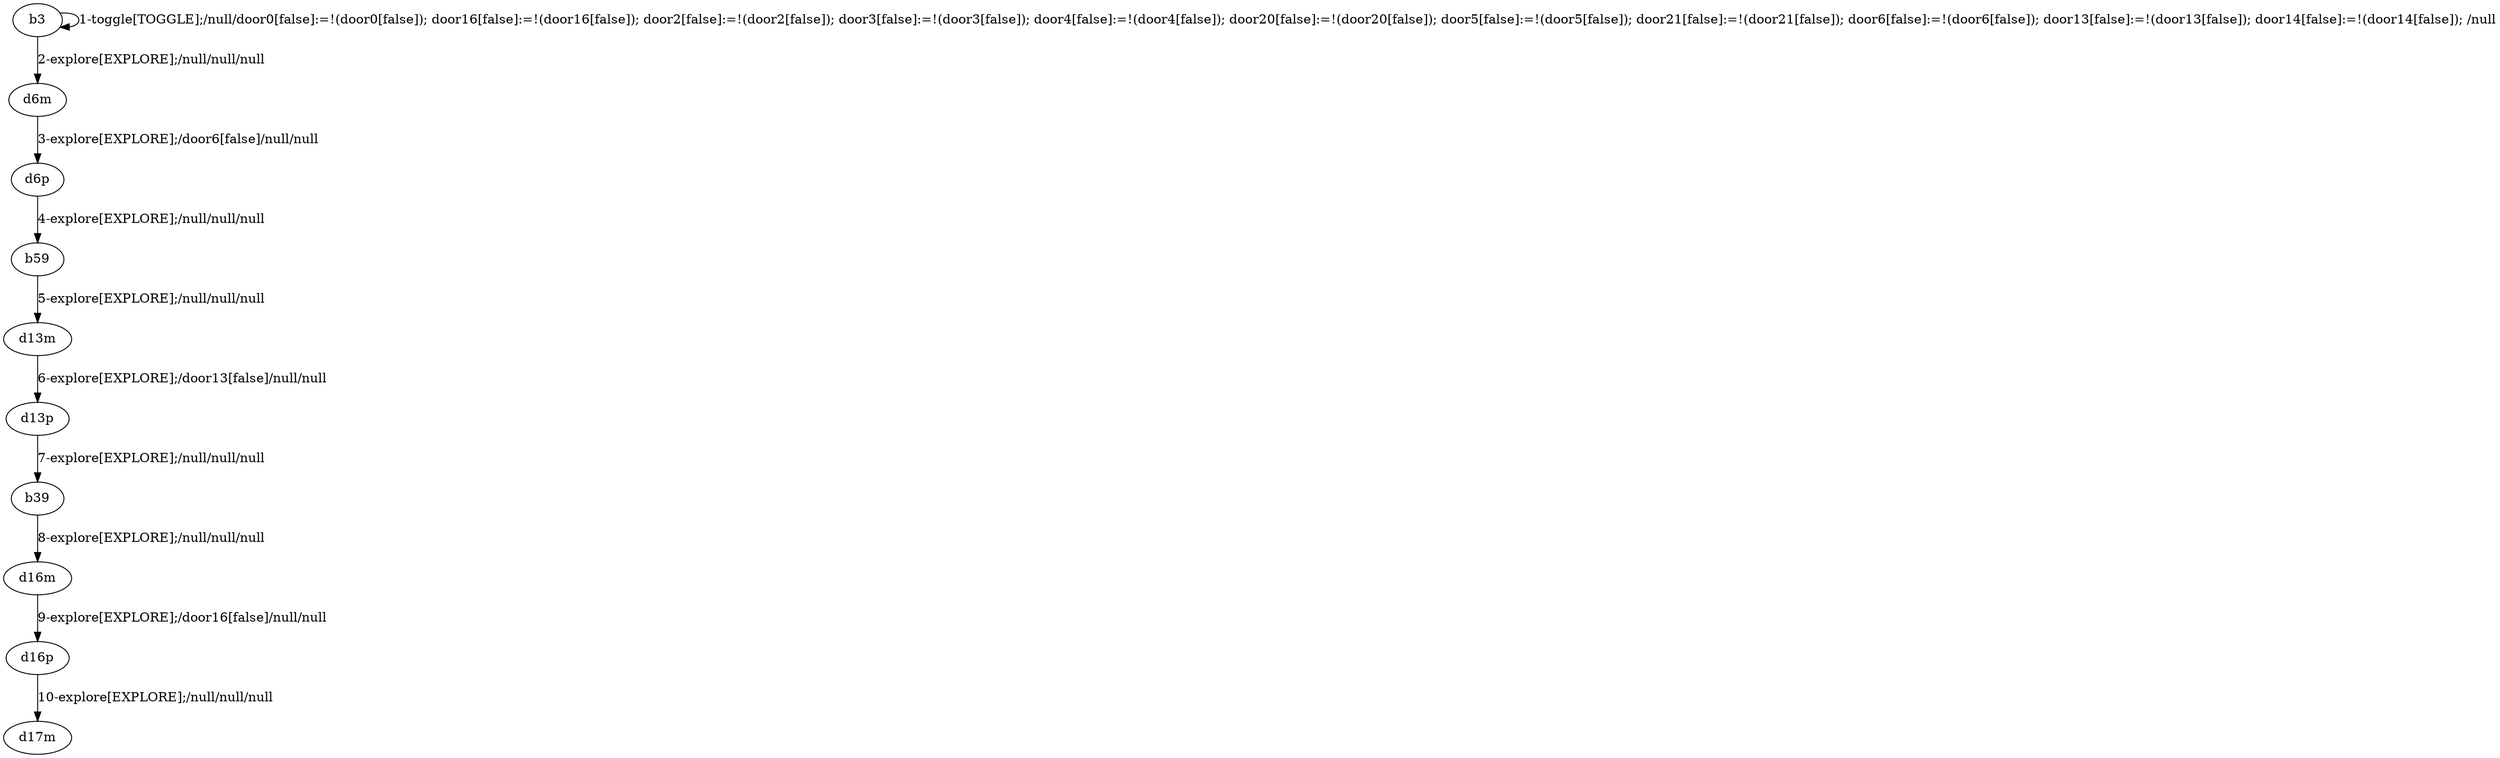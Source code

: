 # Total number of goals covered by this test: 2
# d16p --> d17m
# b59 --> d13m

digraph g {
"b3" -> "b3" [label = "1-toggle[TOGGLE];/null/door0[false]:=!(door0[false]); door16[false]:=!(door16[false]); door2[false]:=!(door2[false]); door3[false]:=!(door3[false]); door4[false]:=!(door4[false]); door20[false]:=!(door20[false]); door5[false]:=!(door5[false]); door21[false]:=!(door21[false]); door6[false]:=!(door6[false]); door13[false]:=!(door13[false]); door14[false]:=!(door14[false]); /null"];
"b3" -> "d6m" [label = "2-explore[EXPLORE];/null/null/null"];
"d6m" -> "d6p" [label = "3-explore[EXPLORE];/door6[false]/null/null"];
"d6p" -> "b59" [label = "4-explore[EXPLORE];/null/null/null"];
"b59" -> "d13m" [label = "5-explore[EXPLORE];/null/null/null"];
"d13m" -> "d13p" [label = "6-explore[EXPLORE];/door13[false]/null/null"];
"d13p" -> "b39" [label = "7-explore[EXPLORE];/null/null/null"];
"b39" -> "d16m" [label = "8-explore[EXPLORE];/null/null/null"];
"d16m" -> "d16p" [label = "9-explore[EXPLORE];/door16[false]/null/null"];
"d16p" -> "d17m" [label = "10-explore[EXPLORE];/null/null/null"];
}